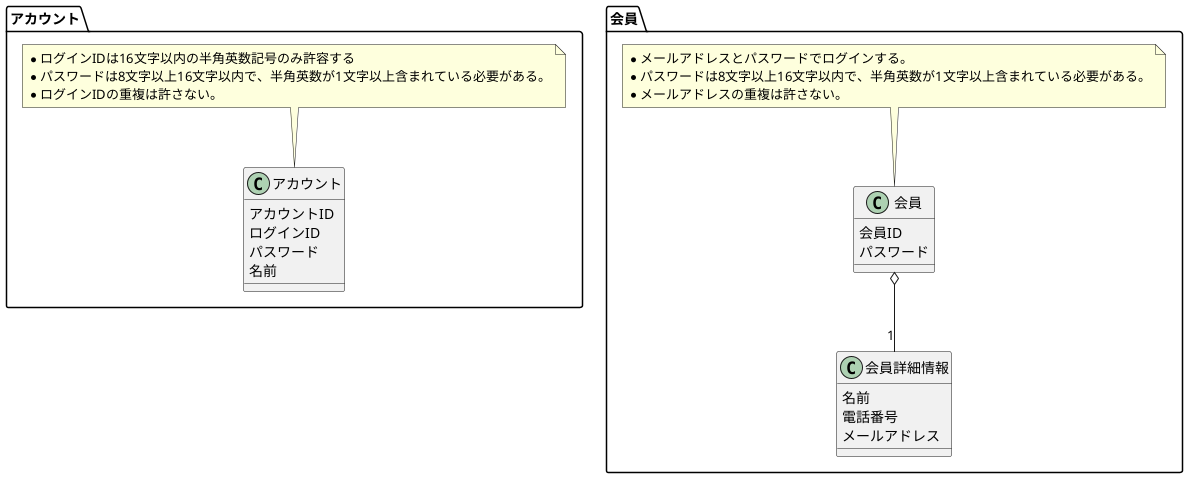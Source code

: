@startuml DomainModel

package アカウント {
    class アカウント {
        アカウントID
        ログインID
        パスワード
        名前
    }

    note top of アカウント
    * ログインIDは16文字以内の半角英数記号のみ許容する
    * パスワードは8文字以上16文字以内で、半角英数が1文字以上含まれている必要がある。
    * ログインIDの重複は許さない。
    end note
}

package 会員 {
    class 会員 {
        会員ID
        パスワード
    }

    class 会員詳細情報 {
        名前
        電話番号
        メールアドレス
    }

    会員 o-- "1" 会員詳細情報

    note top of 会員
    * メールアドレスとパスワードでログインする。
    * パスワードは8文字以上16文字以内で、半角英数が1文字以上含まれている必要がある。
    * メールアドレスの重複は許さない。
    end note
}

@enduml
